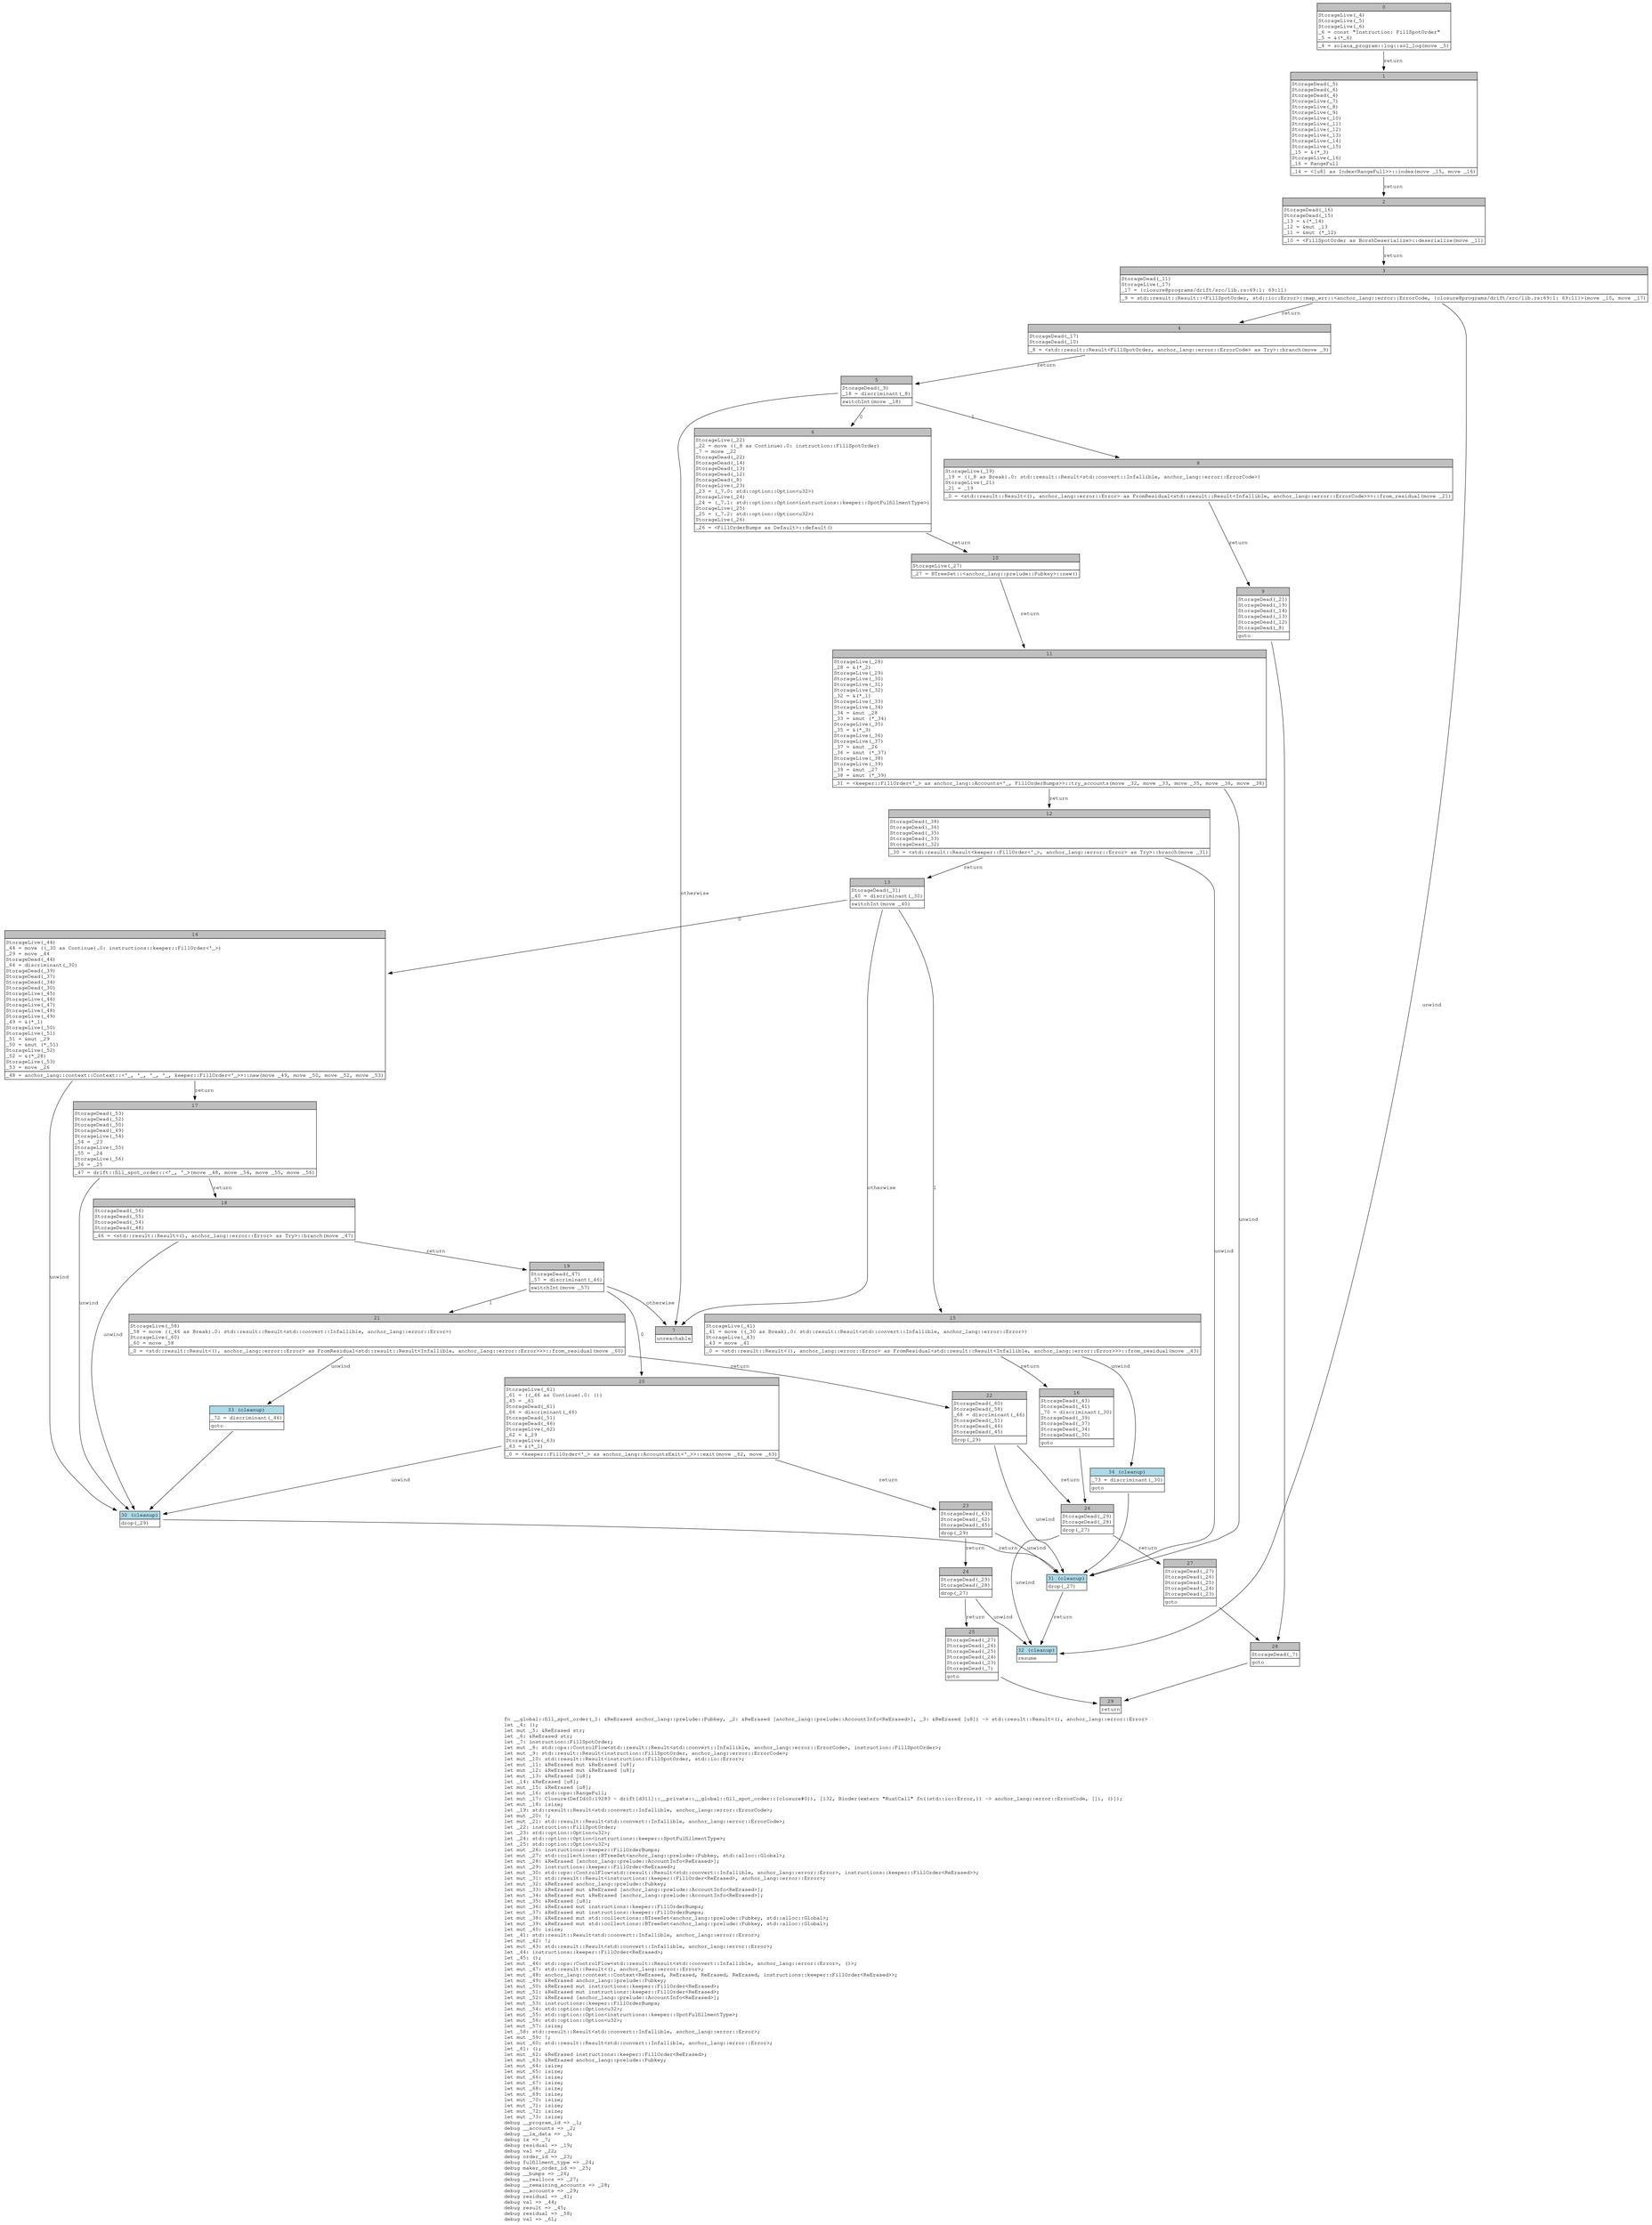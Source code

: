digraph Mir_0_19281 {
    graph [fontname="Courier, monospace"];
    node [fontname="Courier, monospace"];
    edge [fontname="Courier, monospace"];
    label=<fn __global::fill_spot_order(_1: &amp;ReErased anchor_lang::prelude::Pubkey, _2: &amp;ReErased [anchor_lang::prelude::AccountInfo&lt;ReErased&gt;], _3: &amp;ReErased [u8]) -&gt; std::result::Result&lt;(), anchor_lang::error::Error&gt;<br align="left"/>let _4: ();<br align="left"/>let mut _5: &amp;ReErased str;<br align="left"/>let _6: &amp;ReErased str;<br align="left"/>let _7: instruction::FillSpotOrder;<br align="left"/>let mut _8: std::ops::ControlFlow&lt;std::result::Result&lt;std::convert::Infallible, anchor_lang::error::ErrorCode&gt;, instruction::FillSpotOrder&gt;;<br align="left"/>let mut _9: std::result::Result&lt;instruction::FillSpotOrder, anchor_lang::error::ErrorCode&gt;;<br align="left"/>let mut _10: std::result::Result&lt;instruction::FillSpotOrder, std::io::Error&gt;;<br align="left"/>let mut _11: &amp;ReErased mut &amp;ReErased [u8];<br align="left"/>let mut _12: &amp;ReErased mut &amp;ReErased [u8];<br align="left"/>let mut _13: &amp;ReErased [u8];<br align="left"/>let _14: &amp;ReErased [u8];<br align="left"/>let mut _15: &amp;ReErased [u8];<br align="left"/>let mut _16: std::ops::RangeFull;<br align="left"/>let mut _17: Closure(DefId(0:19283 ~ drift[d311]::__private::__global::fill_spot_order::{closure#0}), [i32, Binder(extern &quot;RustCall&quot; fn((std::io::Error,)) -&gt; anchor_lang::error::ErrorCode, []), ()]);<br align="left"/>let mut _18: isize;<br align="left"/>let _19: std::result::Result&lt;std::convert::Infallible, anchor_lang::error::ErrorCode&gt;;<br align="left"/>let mut _20: !;<br align="left"/>let mut _21: std::result::Result&lt;std::convert::Infallible, anchor_lang::error::ErrorCode&gt;;<br align="left"/>let _22: instruction::FillSpotOrder;<br align="left"/>let _23: std::option::Option&lt;u32&gt;;<br align="left"/>let _24: std::option::Option&lt;instructions::keeper::SpotFulfillmentType&gt;;<br align="left"/>let _25: std::option::Option&lt;u32&gt;;<br align="left"/>let mut _26: instructions::keeper::FillOrderBumps;<br align="left"/>let mut _27: std::collections::BTreeSet&lt;anchor_lang::prelude::Pubkey, std::alloc::Global&gt;;<br align="left"/>let mut _28: &amp;ReErased [anchor_lang::prelude::AccountInfo&lt;ReErased&gt;];<br align="left"/>let mut _29: instructions::keeper::FillOrder&lt;ReErased&gt;;<br align="left"/>let mut _30: std::ops::ControlFlow&lt;std::result::Result&lt;std::convert::Infallible, anchor_lang::error::Error&gt;, instructions::keeper::FillOrder&lt;ReErased&gt;&gt;;<br align="left"/>let mut _31: std::result::Result&lt;instructions::keeper::FillOrder&lt;ReErased&gt;, anchor_lang::error::Error&gt;;<br align="left"/>let mut _32: &amp;ReErased anchor_lang::prelude::Pubkey;<br align="left"/>let mut _33: &amp;ReErased mut &amp;ReErased [anchor_lang::prelude::AccountInfo&lt;ReErased&gt;];<br align="left"/>let mut _34: &amp;ReErased mut &amp;ReErased [anchor_lang::prelude::AccountInfo&lt;ReErased&gt;];<br align="left"/>let mut _35: &amp;ReErased [u8];<br align="left"/>let mut _36: &amp;ReErased mut instructions::keeper::FillOrderBumps;<br align="left"/>let mut _37: &amp;ReErased mut instructions::keeper::FillOrderBumps;<br align="left"/>let mut _38: &amp;ReErased mut std::collections::BTreeSet&lt;anchor_lang::prelude::Pubkey, std::alloc::Global&gt;;<br align="left"/>let mut _39: &amp;ReErased mut std::collections::BTreeSet&lt;anchor_lang::prelude::Pubkey, std::alloc::Global&gt;;<br align="left"/>let mut _40: isize;<br align="left"/>let _41: std::result::Result&lt;std::convert::Infallible, anchor_lang::error::Error&gt;;<br align="left"/>let mut _42: !;<br align="left"/>let mut _43: std::result::Result&lt;std::convert::Infallible, anchor_lang::error::Error&gt;;<br align="left"/>let _44: instructions::keeper::FillOrder&lt;ReErased&gt;;<br align="left"/>let _45: ();<br align="left"/>let mut _46: std::ops::ControlFlow&lt;std::result::Result&lt;std::convert::Infallible, anchor_lang::error::Error&gt;, ()&gt;;<br align="left"/>let mut _47: std::result::Result&lt;(), anchor_lang::error::Error&gt;;<br align="left"/>let mut _48: anchor_lang::context::Context&lt;ReErased, ReErased, ReErased, ReErased, instructions::keeper::FillOrder&lt;ReErased&gt;&gt;;<br align="left"/>let mut _49: &amp;ReErased anchor_lang::prelude::Pubkey;<br align="left"/>let mut _50: &amp;ReErased mut instructions::keeper::FillOrder&lt;ReErased&gt;;<br align="left"/>let mut _51: &amp;ReErased mut instructions::keeper::FillOrder&lt;ReErased&gt;;<br align="left"/>let mut _52: &amp;ReErased [anchor_lang::prelude::AccountInfo&lt;ReErased&gt;];<br align="left"/>let mut _53: instructions::keeper::FillOrderBumps;<br align="left"/>let mut _54: std::option::Option&lt;u32&gt;;<br align="left"/>let mut _55: std::option::Option&lt;instructions::keeper::SpotFulfillmentType&gt;;<br align="left"/>let mut _56: std::option::Option&lt;u32&gt;;<br align="left"/>let mut _57: isize;<br align="left"/>let _58: std::result::Result&lt;std::convert::Infallible, anchor_lang::error::Error&gt;;<br align="left"/>let mut _59: !;<br align="left"/>let mut _60: std::result::Result&lt;std::convert::Infallible, anchor_lang::error::Error&gt;;<br align="left"/>let _61: ();<br align="left"/>let mut _62: &amp;ReErased instructions::keeper::FillOrder&lt;ReErased&gt;;<br align="left"/>let mut _63: &amp;ReErased anchor_lang::prelude::Pubkey;<br align="left"/>let mut _64: isize;<br align="left"/>let mut _65: isize;<br align="left"/>let mut _66: isize;<br align="left"/>let mut _67: isize;<br align="left"/>let mut _68: isize;<br align="left"/>let mut _69: isize;<br align="left"/>let mut _70: isize;<br align="left"/>let mut _71: isize;<br align="left"/>let mut _72: isize;<br align="left"/>let mut _73: isize;<br align="left"/>debug __program_id =&gt; _1;<br align="left"/>debug __accounts =&gt; _2;<br align="left"/>debug __ix_data =&gt; _3;<br align="left"/>debug ix =&gt; _7;<br align="left"/>debug residual =&gt; _19;<br align="left"/>debug val =&gt; _22;<br align="left"/>debug order_id =&gt; _23;<br align="left"/>debug fulfillment_type =&gt; _24;<br align="left"/>debug maker_order_id =&gt; _25;<br align="left"/>debug __bumps =&gt; _26;<br align="left"/>debug __reallocs =&gt; _27;<br align="left"/>debug __remaining_accounts =&gt; _28;<br align="left"/>debug __accounts =&gt; _29;<br align="left"/>debug residual =&gt; _41;<br align="left"/>debug val =&gt; _44;<br align="left"/>debug result =&gt; _45;<br align="left"/>debug residual =&gt; _58;<br align="left"/>debug val =&gt; _61;<br align="left"/>>;
    bb0__0_19281 [shape="none", label=<<table border="0" cellborder="1" cellspacing="0"><tr><td bgcolor="gray" align="center" colspan="1">0</td></tr><tr><td align="left" balign="left">StorageLive(_4)<br/>StorageLive(_5)<br/>StorageLive(_6)<br/>_6 = const &quot;Instruction: FillSpotOrder&quot;<br/>_5 = &amp;(*_6)<br/></td></tr><tr><td align="left">_4 = solana_program::log::sol_log(move _5)</td></tr></table>>];
    bb1__0_19281 [shape="none", label=<<table border="0" cellborder="1" cellspacing="0"><tr><td bgcolor="gray" align="center" colspan="1">1</td></tr><tr><td align="left" balign="left">StorageDead(_5)<br/>StorageDead(_6)<br/>StorageDead(_4)<br/>StorageLive(_7)<br/>StorageLive(_8)<br/>StorageLive(_9)<br/>StorageLive(_10)<br/>StorageLive(_11)<br/>StorageLive(_12)<br/>StorageLive(_13)<br/>StorageLive(_14)<br/>StorageLive(_15)<br/>_15 = &amp;(*_3)<br/>StorageLive(_16)<br/>_16 = RangeFull<br/></td></tr><tr><td align="left">_14 = &lt;[u8] as Index&lt;RangeFull&gt;&gt;::index(move _15, move _16)</td></tr></table>>];
    bb2__0_19281 [shape="none", label=<<table border="0" cellborder="1" cellspacing="0"><tr><td bgcolor="gray" align="center" colspan="1">2</td></tr><tr><td align="left" balign="left">StorageDead(_16)<br/>StorageDead(_15)<br/>_13 = &amp;(*_14)<br/>_12 = &amp;mut _13<br/>_11 = &amp;mut (*_12)<br/></td></tr><tr><td align="left">_10 = &lt;FillSpotOrder as BorshDeserialize&gt;::deserialize(move _11)</td></tr></table>>];
    bb3__0_19281 [shape="none", label=<<table border="0" cellborder="1" cellspacing="0"><tr><td bgcolor="gray" align="center" colspan="1">3</td></tr><tr><td align="left" balign="left">StorageDead(_11)<br/>StorageLive(_17)<br/>_17 = {closure@programs/drift/src/lib.rs:69:1: 69:11}<br/></td></tr><tr><td align="left">_9 = std::result::Result::&lt;FillSpotOrder, std::io::Error&gt;::map_err::&lt;anchor_lang::error::ErrorCode, {closure@programs/drift/src/lib.rs:69:1: 69:11}&gt;(move _10, move _17)</td></tr></table>>];
    bb4__0_19281 [shape="none", label=<<table border="0" cellborder="1" cellspacing="0"><tr><td bgcolor="gray" align="center" colspan="1">4</td></tr><tr><td align="left" balign="left">StorageDead(_17)<br/>StorageDead(_10)<br/></td></tr><tr><td align="left">_8 = &lt;std::result::Result&lt;FillSpotOrder, anchor_lang::error::ErrorCode&gt; as Try&gt;::branch(move _9)</td></tr></table>>];
    bb5__0_19281 [shape="none", label=<<table border="0" cellborder="1" cellspacing="0"><tr><td bgcolor="gray" align="center" colspan="1">5</td></tr><tr><td align="left" balign="left">StorageDead(_9)<br/>_18 = discriminant(_8)<br/></td></tr><tr><td align="left">switchInt(move _18)</td></tr></table>>];
    bb6__0_19281 [shape="none", label=<<table border="0" cellborder="1" cellspacing="0"><tr><td bgcolor="gray" align="center" colspan="1">6</td></tr><tr><td align="left" balign="left">StorageLive(_22)<br/>_22 = move ((_8 as Continue).0: instruction::FillSpotOrder)<br/>_7 = move _22<br/>StorageDead(_22)<br/>StorageDead(_14)<br/>StorageDead(_13)<br/>StorageDead(_12)<br/>StorageDead(_8)<br/>StorageLive(_23)<br/>_23 = (_7.0: std::option::Option&lt;u32&gt;)<br/>StorageLive(_24)<br/>_24 = (_7.1: std::option::Option&lt;instructions::keeper::SpotFulfillmentType&gt;)<br/>StorageLive(_25)<br/>_25 = (_7.2: std::option::Option&lt;u32&gt;)<br/>StorageLive(_26)<br/></td></tr><tr><td align="left">_26 = &lt;FillOrderBumps as Default&gt;::default()</td></tr></table>>];
    bb7__0_19281 [shape="none", label=<<table border="0" cellborder="1" cellspacing="0"><tr><td bgcolor="gray" align="center" colspan="1">7</td></tr><tr><td align="left">unreachable</td></tr></table>>];
    bb8__0_19281 [shape="none", label=<<table border="0" cellborder="1" cellspacing="0"><tr><td bgcolor="gray" align="center" colspan="1">8</td></tr><tr><td align="left" balign="left">StorageLive(_19)<br/>_19 = ((_8 as Break).0: std::result::Result&lt;std::convert::Infallible, anchor_lang::error::ErrorCode&gt;)<br/>StorageLive(_21)<br/>_21 = _19<br/></td></tr><tr><td align="left">_0 = &lt;std::result::Result&lt;(), anchor_lang::error::Error&gt; as FromResidual&lt;std::result::Result&lt;Infallible, anchor_lang::error::ErrorCode&gt;&gt;&gt;::from_residual(move _21)</td></tr></table>>];
    bb9__0_19281 [shape="none", label=<<table border="0" cellborder="1" cellspacing="0"><tr><td bgcolor="gray" align="center" colspan="1">9</td></tr><tr><td align="left" balign="left">StorageDead(_21)<br/>StorageDead(_19)<br/>StorageDead(_14)<br/>StorageDead(_13)<br/>StorageDead(_12)<br/>StorageDead(_8)<br/></td></tr><tr><td align="left">goto</td></tr></table>>];
    bb10__0_19281 [shape="none", label=<<table border="0" cellborder="1" cellspacing="0"><tr><td bgcolor="gray" align="center" colspan="1">10</td></tr><tr><td align="left" balign="left">StorageLive(_27)<br/></td></tr><tr><td align="left">_27 = BTreeSet::&lt;anchor_lang::prelude::Pubkey&gt;::new()</td></tr></table>>];
    bb11__0_19281 [shape="none", label=<<table border="0" cellborder="1" cellspacing="0"><tr><td bgcolor="gray" align="center" colspan="1">11</td></tr><tr><td align="left" balign="left">StorageLive(_28)<br/>_28 = &amp;(*_2)<br/>StorageLive(_29)<br/>StorageLive(_30)<br/>StorageLive(_31)<br/>StorageLive(_32)<br/>_32 = &amp;(*_1)<br/>StorageLive(_33)<br/>StorageLive(_34)<br/>_34 = &amp;mut _28<br/>_33 = &amp;mut (*_34)<br/>StorageLive(_35)<br/>_35 = &amp;(*_3)<br/>StorageLive(_36)<br/>StorageLive(_37)<br/>_37 = &amp;mut _26<br/>_36 = &amp;mut (*_37)<br/>StorageLive(_38)<br/>StorageLive(_39)<br/>_39 = &amp;mut _27<br/>_38 = &amp;mut (*_39)<br/></td></tr><tr><td align="left">_31 = &lt;keeper::FillOrder&lt;'_&gt; as anchor_lang::Accounts&lt;'_, FillOrderBumps&gt;&gt;::try_accounts(move _32, move _33, move _35, move _36, move _38)</td></tr></table>>];
    bb12__0_19281 [shape="none", label=<<table border="0" cellborder="1" cellspacing="0"><tr><td bgcolor="gray" align="center" colspan="1">12</td></tr><tr><td align="left" balign="left">StorageDead(_38)<br/>StorageDead(_36)<br/>StorageDead(_35)<br/>StorageDead(_33)<br/>StorageDead(_32)<br/></td></tr><tr><td align="left">_30 = &lt;std::result::Result&lt;keeper::FillOrder&lt;'_&gt;, anchor_lang::error::Error&gt; as Try&gt;::branch(move _31)</td></tr></table>>];
    bb13__0_19281 [shape="none", label=<<table border="0" cellborder="1" cellspacing="0"><tr><td bgcolor="gray" align="center" colspan="1">13</td></tr><tr><td align="left" balign="left">StorageDead(_31)<br/>_40 = discriminant(_30)<br/></td></tr><tr><td align="left">switchInt(move _40)</td></tr></table>>];
    bb14__0_19281 [shape="none", label=<<table border="0" cellborder="1" cellspacing="0"><tr><td bgcolor="gray" align="center" colspan="1">14</td></tr><tr><td align="left" balign="left">StorageLive(_44)<br/>_44 = move ((_30 as Continue).0: instructions::keeper::FillOrder&lt;'_&gt;)<br/>_29 = move _44<br/>StorageDead(_44)<br/>_64 = discriminant(_30)<br/>StorageDead(_39)<br/>StorageDead(_37)<br/>StorageDead(_34)<br/>StorageDead(_30)<br/>StorageLive(_45)<br/>StorageLive(_46)<br/>StorageLive(_47)<br/>StorageLive(_48)<br/>StorageLive(_49)<br/>_49 = &amp;(*_1)<br/>StorageLive(_50)<br/>StorageLive(_51)<br/>_51 = &amp;mut _29<br/>_50 = &amp;mut (*_51)<br/>StorageLive(_52)<br/>_52 = &amp;(*_28)<br/>StorageLive(_53)<br/>_53 = move _26<br/></td></tr><tr><td align="left">_48 = anchor_lang::context::Context::&lt;'_, '_, '_, '_, keeper::FillOrder&lt;'_&gt;&gt;::new(move _49, move _50, move _52, move _53)</td></tr></table>>];
    bb15__0_19281 [shape="none", label=<<table border="0" cellborder="1" cellspacing="0"><tr><td bgcolor="gray" align="center" colspan="1">15</td></tr><tr><td align="left" balign="left">StorageLive(_41)<br/>_41 = move ((_30 as Break).0: std::result::Result&lt;std::convert::Infallible, anchor_lang::error::Error&gt;)<br/>StorageLive(_43)<br/>_43 = move _41<br/></td></tr><tr><td align="left">_0 = &lt;std::result::Result&lt;(), anchor_lang::error::Error&gt; as FromResidual&lt;std::result::Result&lt;Infallible, anchor_lang::error::Error&gt;&gt;&gt;::from_residual(move _43)</td></tr></table>>];
    bb16__0_19281 [shape="none", label=<<table border="0" cellborder="1" cellspacing="0"><tr><td bgcolor="gray" align="center" colspan="1">16</td></tr><tr><td align="left" balign="left">StorageDead(_43)<br/>StorageDead(_41)<br/>_70 = discriminant(_30)<br/>StorageDead(_39)<br/>StorageDead(_37)<br/>StorageDead(_34)<br/>StorageDead(_30)<br/></td></tr><tr><td align="left">goto</td></tr></table>>];
    bb17__0_19281 [shape="none", label=<<table border="0" cellborder="1" cellspacing="0"><tr><td bgcolor="gray" align="center" colspan="1">17</td></tr><tr><td align="left" balign="left">StorageDead(_53)<br/>StorageDead(_52)<br/>StorageDead(_50)<br/>StorageDead(_49)<br/>StorageLive(_54)<br/>_54 = _23<br/>StorageLive(_55)<br/>_55 = _24<br/>StorageLive(_56)<br/>_56 = _25<br/></td></tr><tr><td align="left">_47 = drift::fill_spot_order::&lt;'_, '_&gt;(move _48, move _54, move _55, move _56)</td></tr></table>>];
    bb18__0_19281 [shape="none", label=<<table border="0" cellborder="1" cellspacing="0"><tr><td bgcolor="gray" align="center" colspan="1">18</td></tr><tr><td align="left" balign="left">StorageDead(_56)<br/>StorageDead(_55)<br/>StorageDead(_54)<br/>StorageDead(_48)<br/></td></tr><tr><td align="left">_46 = &lt;std::result::Result&lt;(), anchor_lang::error::Error&gt; as Try&gt;::branch(move _47)</td></tr></table>>];
    bb19__0_19281 [shape="none", label=<<table border="0" cellborder="1" cellspacing="0"><tr><td bgcolor="gray" align="center" colspan="1">19</td></tr><tr><td align="left" balign="left">StorageDead(_47)<br/>_57 = discriminant(_46)<br/></td></tr><tr><td align="left">switchInt(move _57)</td></tr></table>>];
    bb20__0_19281 [shape="none", label=<<table border="0" cellborder="1" cellspacing="0"><tr><td bgcolor="gray" align="center" colspan="1">20</td></tr><tr><td align="left" balign="left">StorageLive(_61)<br/>_61 = ((_46 as Continue).0: ())<br/>_45 = _61<br/>StorageDead(_61)<br/>_66 = discriminant(_46)<br/>StorageDead(_51)<br/>StorageDead(_46)<br/>StorageLive(_62)<br/>_62 = &amp;_29<br/>StorageLive(_63)<br/>_63 = &amp;(*_1)<br/></td></tr><tr><td align="left">_0 = &lt;keeper::FillOrder&lt;'_&gt; as anchor_lang::AccountsExit&lt;'_&gt;&gt;::exit(move _62, move _63)</td></tr></table>>];
    bb21__0_19281 [shape="none", label=<<table border="0" cellborder="1" cellspacing="0"><tr><td bgcolor="gray" align="center" colspan="1">21</td></tr><tr><td align="left" balign="left">StorageLive(_58)<br/>_58 = move ((_46 as Break).0: std::result::Result&lt;std::convert::Infallible, anchor_lang::error::Error&gt;)<br/>StorageLive(_60)<br/>_60 = move _58<br/></td></tr><tr><td align="left">_0 = &lt;std::result::Result&lt;(), anchor_lang::error::Error&gt; as FromResidual&lt;std::result::Result&lt;Infallible, anchor_lang::error::Error&gt;&gt;&gt;::from_residual(move _60)</td></tr></table>>];
    bb22__0_19281 [shape="none", label=<<table border="0" cellborder="1" cellspacing="0"><tr><td bgcolor="gray" align="center" colspan="1">22</td></tr><tr><td align="left" balign="left">StorageDead(_60)<br/>StorageDead(_58)<br/>_68 = discriminant(_46)<br/>StorageDead(_51)<br/>StorageDead(_46)<br/>StorageDead(_45)<br/></td></tr><tr><td align="left">drop(_29)</td></tr></table>>];
    bb23__0_19281 [shape="none", label=<<table border="0" cellborder="1" cellspacing="0"><tr><td bgcolor="gray" align="center" colspan="1">23</td></tr><tr><td align="left" balign="left">StorageDead(_63)<br/>StorageDead(_62)<br/>StorageDead(_45)<br/></td></tr><tr><td align="left">drop(_29)</td></tr></table>>];
    bb24__0_19281 [shape="none", label=<<table border="0" cellborder="1" cellspacing="0"><tr><td bgcolor="gray" align="center" colspan="1">24</td></tr><tr><td align="left" balign="left">StorageDead(_29)<br/>StorageDead(_28)<br/></td></tr><tr><td align="left">drop(_27)</td></tr></table>>];
    bb25__0_19281 [shape="none", label=<<table border="0" cellborder="1" cellspacing="0"><tr><td bgcolor="gray" align="center" colspan="1">25</td></tr><tr><td align="left" balign="left">StorageDead(_27)<br/>StorageDead(_26)<br/>StorageDead(_25)<br/>StorageDead(_24)<br/>StorageDead(_23)<br/>StorageDead(_7)<br/></td></tr><tr><td align="left">goto</td></tr></table>>];
    bb26__0_19281 [shape="none", label=<<table border="0" cellborder="1" cellspacing="0"><tr><td bgcolor="gray" align="center" colspan="1">26</td></tr><tr><td align="left" balign="left">StorageDead(_29)<br/>StorageDead(_28)<br/></td></tr><tr><td align="left">drop(_27)</td></tr></table>>];
    bb27__0_19281 [shape="none", label=<<table border="0" cellborder="1" cellspacing="0"><tr><td bgcolor="gray" align="center" colspan="1">27</td></tr><tr><td align="left" balign="left">StorageDead(_27)<br/>StorageDead(_26)<br/>StorageDead(_25)<br/>StorageDead(_24)<br/>StorageDead(_23)<br/></td></tr><tr><td align="left">goto</td></tr></table>>];
    bb28__0_19281 [shape="none", label=<<table border="0" cellborder="1" cellspacing="0"><tr><td bgcolor="gray" align="center" colspan="1">28</td></tr><tr><td align="left" balign="left">StorageDead(_7)<br/></td></tr><tr><td align="left">goto</td></tr></table>>];
    bb29__0_19281 [shape="none", label=<<table border="0" cellborder="1" cellspacing="0"><tr><td bgcolor="gray" align="center" colspan="1">29</td></tr><tr><td align="left">return</td></tr></table>>];
    bb30__0_19281 [shape="none", label=<<table border="0" cellborder="1" cellspacing="0"><tr><td bgcolor="lightblue" align="center" colspan="1">30 (cleanup)</td></tr><tr><td align="left">drop(_29)</td></tr></table>>];
    bb31__0_19281 [shape="none", label=<<table border="0" cellborder="1" cellspacing="0"><tr><td bgcolor="lightblue" align="center" colspan="1">31 (cleanup)</td></tr><tr><td align="left">drop(_27)</td></tr></table>>];
    bb32__0_19281 [shape="none", label=<<table border="0" cellborder="1" cellspacing="0"><tr><td bgcolor="lightblue" align="center" colspan="1">32 (cleanup)</td></tr><tr><td align="left">resume</td></tr></table>>];
    bb33__0_19281 [shape="none", label=<<table border="0" cellborder="1" cellspacing="0"><tr><td bgcolor="lightblue" align="center" colspan="1">33 (cleanup)</td></tr><tr><td align="left" balign="left">_72 = discriminant(_46)<br/></td></tr><tr><td align="left">goto</td></tr></table>>];
    bb34__0_19281 [shape="none", label=<<table border="0" cellborder="1" cellspacing="0"><tr><td bgcolor="lightblue" align="center" colspan="1">34 (cleanup)</td></tr><tr><td align="left" balign="left">_73 = discriminant(_30)<br/></td></tr><tr><td align="left">goto</td></tr></table>>];
    bb0__0_19281 -> bb1__0_19281 [label="return"];
    bb1__0_19281 -> bb2__0_19281 [label="return"];
    bb2__0_19281 -> bb3__0_19281 [label="return"];
    bb3__0_19281 -> bb4__0_19281 [label="return"];
    bb3__0_19281 -> bb32__0_19281 [label="unwind"];
    bb4__0_19281 -> bb5__0_19281 [label="return"];
    bb5__0_19281 -> bb6__0_19281 [label="0"];
    bb5__0_19281 -> bb8__0_19281 [label="1"];
    bb5__0_19281 -> bb7__0_19281 [label="otherwise"];
    bb6__0_19281 -> bb10__0_19281 [label="return"];
    bb8__0_19281 -> bb9__0_19281 [label="return"];
    bb9__0_19281 -> bb28__0_19281 [label=""];
    bb10__0_19281 -> bb11__0_19281 [label="return"];
    bb11__0_19281 -> bb12__0_19281 [label="return"];
    bb11__0_19281 -> bb31__0_19281 [label="unwind"];
    bb12__0_19281 -> bb13__0_19281 [label="return"];
    bb12__0_19281 -> bb31__0_19281 [label="unwind"];
    bb13__0_19281 -> bb14__0_19281 [label="0"];
    bb13__0_19281 -> bb15__0_19281 [label="1"];
    bb13__0_19281 -> bb7__0_19281 [label="otherwise"];
    bb14__0_19281 -> bb17__0_19281 [label="return"];
    bb14__0_19281 -> bb30__0_19281 [label="unwind"];
    bb15__0_19281 -> bb16__0_19281 [label="return"];
    bb15__0_19281 -> bb34__0_19281 [label="unwind"];
    bb16__0_19281 -> bb26__0_19281 [label=""];
    bb17__0_19281 -> bb18__0_19281 [label="return"];
    bb17__0_19281 -> bb30__0_19281 [label="unwind"];
    bb18__0_19281 -> bb19__0_19281 [label="return"];
    bb18__0_19281 -> bb30__0_19281 [label="unwind"];
    bb19__0_19281 -> bb20__0_19281 [label="0"];
    bb19__0_19281 -> bb21__0_19281 [label="1"];
    bb19__0_19281 -> bb7__0_19281 [label="otherwise"];
    bb20__0_19281 -> bb23__0_19281 [label="return"];
    bb20__0_19281 -> bb30__0_19281 [label="unwind"];
    bb21__0_19281 -> bb22__0_19281 [label="return"];
    bb21__0_19281 -> bb33__0_19281 [label="unwind"];
    bb22__0_19281 -> bb26__0_19281 [label="return"];
    bb22__0_19281 -> bb31__0_19281 [label="unwind"];
    bb23__0_19281 -> bb24__0_19281 [label="return"];
    bb23__0_19281 -> bb31__0_19281 [label="unwind"];
    bb24__0_19281 -> bb25__0_19281 [label="return"];
    bb24__0_19281 -> bb32__0_19281 [label="unwind"];
    bb25__0_19281 -> bb29__0_19281 [label=""];
    bb26__0_19281 -> bb27__0_19281 [label="return"];
    bb26__0_19281 -> bb32__0_19281 [label="unwind"];
    bb27__0_19281 -> bb28__0_19281 [label=""];
    bb28__0_19281 -> bb29__0_19281 [label=""];
    bb30__0_19281 -> bb31__0_19281 [label="return"];
    bb31__0_19281 -> bb32__0_19281 [label="return"];
    bb33__0_19281 -> bb30__0_19281 [label=""];
    bb34__0_19281 -> bb31__0_19281 [label=""];
}
